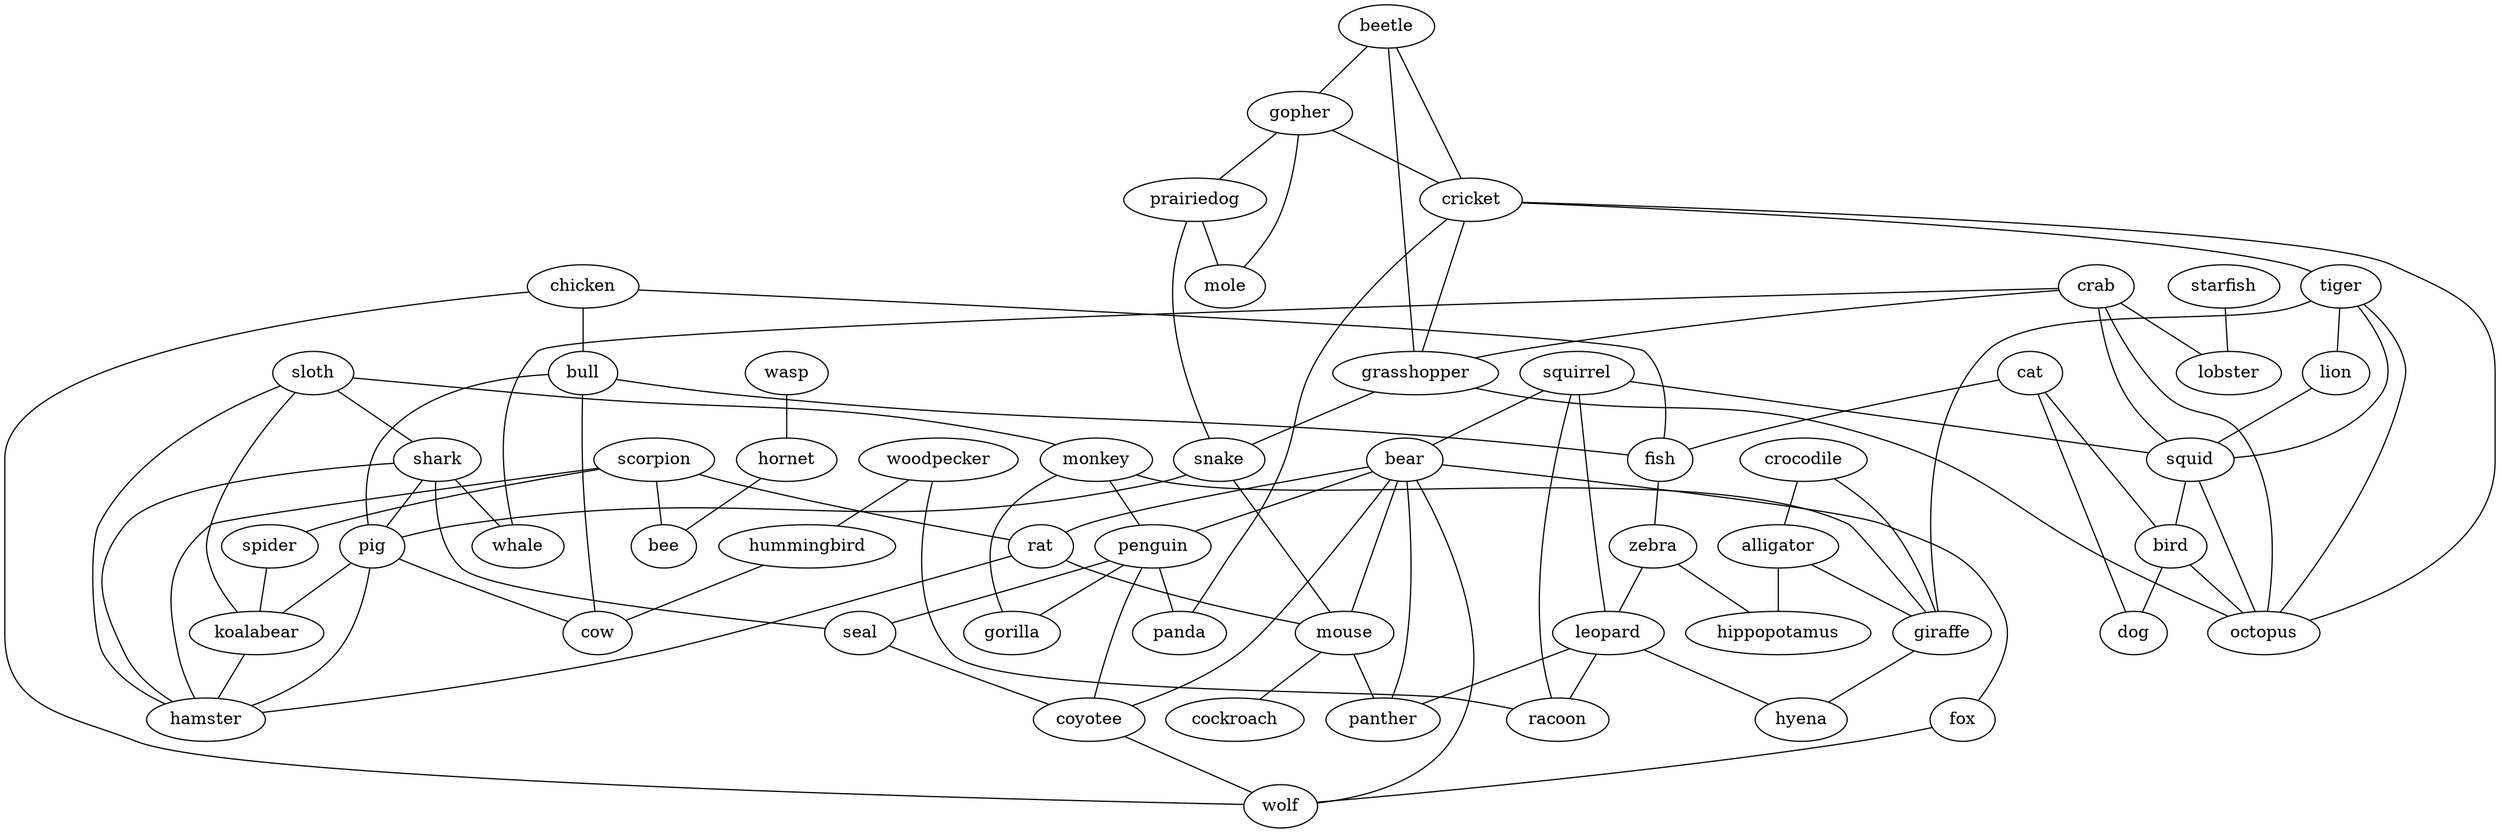 strict graph G {
sloth;
wasp;
beetle;
gopher;
crocodile;
prairiedog;
chicken;
crab;
monkey;
alligator;
scorpion;
cricket;
grasshopper;
squirrel;
starfish;
bear;
tiger;
giraffe;
snake;
bull;
penguin;
lion;
cat;
hornet;
shark;
fish;
squid;
spider;
pig;
rat;
lobster;
zebra;
seal;
woodpecker;
mouse;
panda;
hippopotamus;
fox;
mole;
bird;
coyotee;
leopard;
cockroach;
whale;
hummingbird;
racoon;
koalabear;
bee;
cow;
panther;
dog;
hyena;
gorilla;
wolf;
hamster;
octopus;
sloth -- koalabear  [weight=1];
sloth -- shark  [weight=1];
sloth -- monkey  [weight=1];
sloth -- hamster  [weight=1];
wasp -- hornet  [weight=1];
beetle -- cricket  [weight=1];
beetle -- grasshopper  [weight=1];
beetle -- gopher  [weight=1];
gopher -- prairiedog  [weight=1];
gopher -- cricket  [weight=1];
gopher -- mole  [weight=1];
crocodile -- alligator  [weight=1];
crocodile -- giraffe  [weight=1];
prairiedog -- mole  [weight=1];
prairiedog -- snake  [weight=1];
chicken -- fish  [weight=1];
chicken -- wolf  [weight=1];
chicken -- bull  [weight=1];
crab -- squid  [weight=1];
crab -- grasshopper  [weight=1];
crab -- lobster  [weight=1];
crab -- whale  [weight=1];
crab -- octopus  [weight=1];
monkey -- giraffe  [weight=1];
monkey -- gorilla  [weight=1];
monkey -- penguin  [weight=1];
alligator -- giraffe  [weight=1];
alligator -- hippopotamus  [weight=1];
scorpion -- rat  [weight=1];
scorpion -- hamster  [weight=1];
scorpion -- spider  [weight=1];
scorpion -- bee  [weight=1];
cricket -- grasshopper  [weight=1];
cricket -- tiger  [weight=1];
cricket -- octopus  [weight=1];
cricket -- panda  [weight=1];
grasshopper -- snake  [weight=1];
grasshopper -- octopus  [weight=1];
squirrel -- racoon  [weight=1];
squirrel -- squid  [weight=1];
squirrel -- leopard  [weight=1];
squirrel -- bear  [weight=1];
starfish -- lobster  [weight=1];
bear -- penguin  [weight=1];
bear -- panther  [weight=1];
bear -- fox  [weight=1];
bear -- rat  [weight=1];
bear -- wolf  [weight=1];
bear -- mouse  [weight=1];
bear -- coyotee  [weight=1];
tiger -- squid  [weight=1];
tiger -- octopus  [weight=1];
tiger -- giraffe  [weight=1];
tiger -- lion  [weight=1];
giraffe -- hyena  [weight=1];
snake -- mouse  [weight=1];
snake -- pig  [weight=1];
bull -- cow  [weight=1];
bull -- fish  [weight=1];
bull -- pig  [weight=1];
penguin -- gorilla  [weight=1];
penguin -- seal  [weight=1];
penguin -- panda  [weight=1];
penguin -- coyotee  [weight=1];
lion -- squid  [weight=1];
cat -- fish  [weight=1];
cat -- dog  [weight=1];
cat -- bird  [weight=1];
hornet -- bee  [weight=1];
shark -- pig  [weight=1];
shark -- hamster  [weight=1];
shark -- seal  [weight=1];
shark -- whale  [weight=1];
fish -- zebra  [weight=1];
squid -- octopus  [weight=1];
squid -- bird  [weight=1];
spider -- koalabear  [weight=1];
pig -- koalabear  [weight=1];
pig -- cow  [weight=1];
pig -- hamster  [weight=1];
rat -- mouse  [weight=1];
rat -- hamster  [weight=1];
zebra -- leopard  [weight=1];
zebra -- hippopotamus  [weight=1];
seal -- coyotee  [weight=1];
woodpecker -- racoon  [weight=1];
woodpecker -- hummingbird  [weight=1];
mouse -- panther  [weight=1];
mouse -- cockroach  [weight=1];
fox -- wolf  [weight=1];
bird -- octopus  [weight=1];
bird -- dog  [weight=1];
coyotee -- wolf  [weight=1];
leopard -- racoon  [weight=1];
leopard -- panther  [weight=1];
leopard -- hyena  [weight=1];
hummingbird -- cow  [weight=1];
koalabear -- hamster  [weight=1];
}
